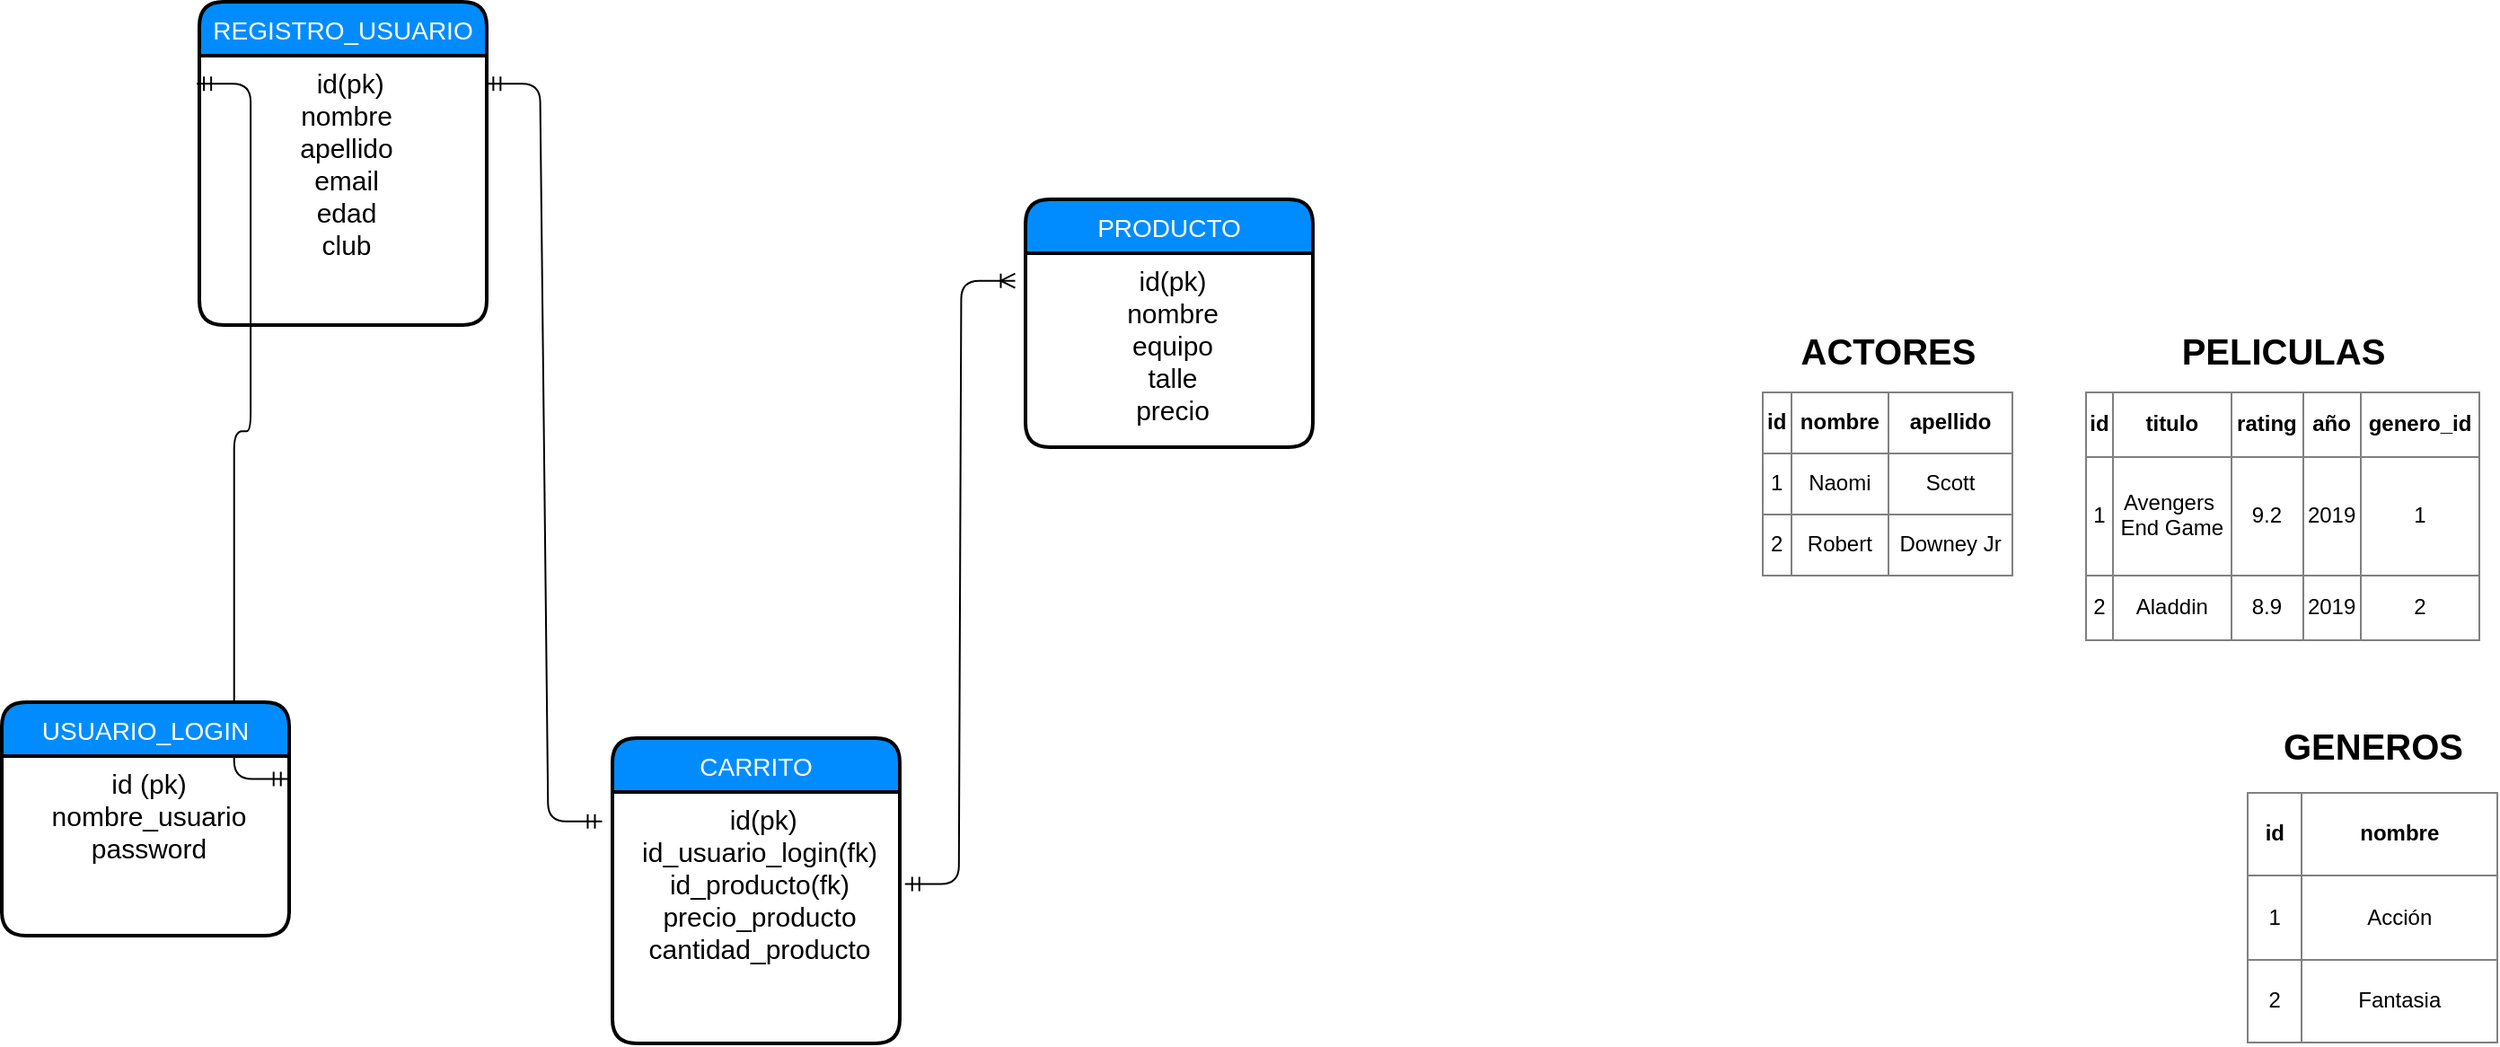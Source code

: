 <mxfile version="13.3.0" type="github"><diagram id="Yw-1eCxRxmnQpLPxHi3x" name="Page-1"><mxGraphModel dx="2771" dy="651" grid="1" gridSize="10" guides="1" tooltips="1" connect="1" arrows="1" fold="1" page="1" pageScale="1" pageWidth="827" pageHeight="1169" math="0" shadow="0"><root><mxCell id="0"/><mxCell id="1" parent="0"/><mxCell id="c_zpKHlLezwUA5MiqHOX-2" value="&lt;table border=&quot;1&quot; width=&quot;100%&quot; style=&quot;width: 100% ; height: 100% ; border-collapse: collapse&quot;&gt;&lt;tbody&gt;&lt;tr&gt;&lt;td align=&quot;center&quot;&gt;&lt;b&gt;id&lt;/b&gt;&lt;/td&gt;&lt;td align=&quot;center&quot;&gt;&lt;b&gt;nombre&lt;/b&gt;&lt;/td&gt;&lt;/tr&gt;&lt;tr&gt;&lt;td align=&quot;center&quot;&gt;1&lt;/td&gt;&lt;td align=&quot;center&quot;&gt;Acción&lt;/td&gt;&lt;/tr&gt;&lt;tr&gt;&lt;td align=&quot;center&quot;&gt;2&lt;/td&gt;&lt;td align=&quot;center&quot;&gt;Fantasia&lt;/td&gt;&lt;/tr&gt;&lt;/tbody&gt;&lt;/table&gt;" style="text;html=1;overflow=fill;rounded=0;glass=0;comic=0;shadow=0;" parent="1" vertex="1"><mxGeometry x="-380" y="610" width="140" height="140" as="geometry"/></mxCell><mxCell id="c_zpKHlLezwUA5MiqHOX-3" value="GENEROS" style="text;html=1;resizable=0;points=[];autosize=1;align=center;verticalAlign=top;spacingTop=-4;fontStyle=1;fontSize=20;" parent="1" vertex="1"><mxGeometry x="-370" y="570" width="120" height="30" as="geometry"/></mxCell><mxCell id="c_zpKHlLezwUA5MiqHOX-4" value="&lt;table border=&quot;1&quot; width=&quot;100%&quot; style=&quot;width: 100% ; height: 100% ; border-collapse: collapse&quot;&gt;&lt;tbody&gt;&lt;tr&gt;&lt;td align=&quot;center&quot;&gt;&lt;b&gt;id&lt;/b&gt;&lt;/td&gt;&lt;td align=&quot;center&quot;&gt;&lt;b&gt;nombre&lt;/b&gt;&lt;/td&gt;&lt;td style=&quot;text-align: center&quot;&gt;&lt;b&gt;apellido&lt;/b&gt;&lt;/td&gt;&lt;/tr&gt;&lt;tr&gt;&lt;td align=&quot;center&quot;&gt;1&lt;/td&gt;&lt;td align=&quot;center&quot;&gt;Naomi&lt;/td&gt;&lt;td style=&quot;text-align: center&quot;&gt;Scott&lt;/td&gt;&lt;/tr&gt;&lt;tr&gt;&lt;td align=&quot;center&quot;&gt;2&lt;/td&gt;&lt;td align=&quot;center&quot;&gt;Robert&lt;/td&gt;&lt;td style=&quot;text-align: center&quot;&gt;Downey Jr&lt;/td&gt;&lt;/tr&gt;&lt;/tbody&gt;&lt;/table&gt;" style="text;html=1;overflow=fill;rounded=0;glass=0;comic=0;shadow=0;" parent="1" vertex="1"><mxGeometry x="-650" y="387" width="140" height="103" as="geometry"/></mxCell><mxCell id="c_zpKHlLezwUA5MiqHOX-5" value="ACTORES" style="text;html=1;resizable=0;points=[];autosize=1;align=center;verticalAlign=top;spacingTop=-4;fontStyle=1;fontSize=20;" parent="1" vertex="1"><mxGeometry x="-635" y="350" width="110" height="30" as="geometry"/></mxCell><mxCell id="c_zpKHlLezwUA5MiqHOX-6" style="edgeStyle=orthogonalEdgeStyle;rounded=0;orthogonalLoop=1;jettySize=auto;html=1;exitX=0.88;exitY=1.038;exitDx=0;exitDy=0;entryX=0;entryY=0.25;entryDx=0;entryDy=0;fontSize=20;strokeColor=none;endArrow=ERoneToMany;endFill=0;startArrow=ERmandOne;startFill=0;exitPerimeter=0;" parent="1" source="c_zpKHlLezwUA5MiqHOX-7" target="c_zpKHlLezwUA5MiqHOX-2" edge="1"><mxGeometry relative="1" as="geometry"><mxPoint x="-904.333" y="514" as="targetPoint"/></mxGeometry></mxCell><mxCell id="c_zpKHlLezwUA5MiqHOX-7" value="&lt;table border=&quot;1&quot; width=&quot;100%&quot; style=&quot;text-align: center ; width: 100% ; height: 100% ; border-collapse: collapse&quot;&gt;&lt;tbody&gt;&lt;tr&gt;&lt;td align=&quot;center&quot;&gt;&lt;b&gt;id&lt;/b&gt;&lt;/td&gt;&lt;td align=&quot;center&quot;&gt;&lt;b&gt;titulo&lt;/b&gt;&lt;/td&gt;&lt;td&gt;&lt;b&gt;rating&lt;/b&gt;&lt;/td&gt;&lt;td style=&quot;text-align: center&quot;&gt;&lt;b&gt;año&lt;/b&gt;&lt;/td&gt;&lt;td&gt;&lt;b&gt;genero_id&lt;/b&gt;&lt;/td&gt;&lt;/tr&gt;&lt;tr&gt;&lt;td align=&quot;center&quot;&gt;1&lt;/td&gt;&lt;td align=&quot;center&quot;&gt;Avengers&amp;nbsp;&lt;br&gt;End Game&lt;/td&gt;&lt;td&gt;9.2&lt;/td&gt;&lt;td style=&quot;text-align: center&quot;&gt;2019&lt;/td&gt;&lt;td&gt;1&lt;/td&gt;&lt;/tr&gt;&lt;tr&gt;&lt;td align=&quot;center&quot;&gt;2&lt;/td&gt;&lt;td align=&quot;center&quot;&gt;Aladdin&lt;/td&gt;&lt;td&gt;8.9&lt;/td&gt;&lt;td style=&quot;text-align: center&quot;&gt;2019&lt;/td&gt;&lt;td&gt;2&lt;/td&gt;&lt;/tr&gt;&lt;/tbody&gt;&lt;/table&gt;" style="text;html=1;overflow=fill;rounded=0;glass=0;comic=0;shadow=0;" parent="1" vertex="1"><mxGeometry x="-470" y="387" width="220" height="139" as="geometry"/></mxCell><mxCell id="c_zpKHlLezwUA5MiqHOX-8" value="PELICULAS" style="text;html=1;resizable=0;points=[];autosize=1;align=center;verticalAlign=top;spacingTop=-4;fontStyle=1;fontSize=20;" parent="1" vertex="1"><mxGeometry x="-425" y="350" width="130" height="30" as="geometry"/></mxCell><mxCell id="LkzQ9i4-0OoYwe59W9Vg-1" style="edgeStyle=orthogonalEdgeStyle;rounded=0;orthogonalLoop=1;jettySize=auto;html=1;exitX=0;exitY=0.5;exitDx=0;exitDy=0;entryX=0.5;entryY=1;entryDx=0;entryDy=0;startArrow=ERmandOne;startFill=0;endArrow=ERoneToMany;endFill=0;fontColor=#FF0000;" parent="1" source="LkzQ9i4-0OoYwe59W9Vg-2" edge="1"><mxGeometry relative="1" as="geometry"><mxPoint x="-540" y="1071" as="targetPoint"/></mxGeometry></mxCell><mxCell id="LkzQ9i4-0OoYwe59W9Vg-4" style="edgeStyle=orthogonalEdgeStyle;rounded=0;orthogonalLoop=1;jettySize=auto;html=1;exitX=1;exitY=0.25;exitDx=0;exitDy=0;entryX=0;entryY=0.25;entryDx=0;entryDy=0;startArrow=ERmandOne;startFill=0;endArrow=ERoneToMany;endFill=0;fontColor=#FF0000;" parent="1" target="LkzQ9i4-0OoYwe59W9Vg-10" edge="1"><mxGeometry relative="1" as="geometry"><mxPoint x="-1150" y="1001" as="sourcePoint"/></mxGeometry></mxCell><mxCell id="LkzQ9i4-0OoYwe59W9Vg-7" style="edgeStyle=orthogonalEdgeStyle;rounded=0;orthogonalLoop=1;jettySize=auto;html=1;exitX=0;exitY=0.5;exitDx=0;exitDy=0;entryX=1;entryY=0.25;entryDx=0;entryDy=0;startArrow=ERmandOne;startFill=0;endArrow=ERoneToMany;endFill=0;fontColor=#FF0000;" parent="1" source="LkzQ9i4-0OoYwe59W9Vg-8" edge="1"><mxGeometry relative="1" as="geometry"><mxPoint x="-785" y="1001" as="targetPoint"/></mxGeometry></mxCell><mxCell id="y0MQgYIqjl0SMi680mMG-7" value="" style="edgeStyle=entityRelationEdgeStyle;fontSize=12;html=1;endArrow=ERmandOne;startArrow=ERmandOne;entryX=-0.009;entryY=0.104;entryDx=0;entryDy=0;entryPerimeter=0;exitX=0.996;exitY=0.127;exitDx=0;exitDy=0;exitPerimeter=0;" edge="1" parent="1" source="c_zpKHlLezwUA5MiqHOX-14" target="c_zpKHlLezwUA5MiqHOX-12"><mxGeometry width="100" height="100" relative="1" as="geometry"><mxPoint x="-1470" y="570" as="sourcePoint"/><mxPoint x="-1350" y="390" as="targetPoint"/></mxGeometry></mxCell><mxCell id="c_zpKHlLezwUA5MiqHOX-11" value="REGISTRO_USUARIO" style="swimlane;childLayout=stackLayout;horizontal=1;startSize=30;horizontalStack=0;fillColor=#008cff;fontColor=#FFFFFF;rounded=1;fontSize=14;fontStyle=0;strokeWidth=2;resizeParent=0;resizeLast=1;shadow=0;dashed=0;align=center;glass=0;comic=0;" parent="1" vertex="1"><mxGeometry x="-1520" y="170" width="160" height="180" as="geometry"/></mxCell><mxCell id="c_zpKHlLezwUA5MiqHOX-12" value=" id(pk)&#10;nombre&#10;apellido&#10;email&#10;edad&#10;club&#10;" style="align=center;strokeColor=none;fillColor=none;spacingLeft=4;fontSize=15;verticalAlign=top;resizable=0;rotatable=0;part=1;" parent="c_zpKHlLezwUA5MiqHOX-11" vertex="1"><mxGeometry y="30" width="160" height="150" as="geometry"/></mxCell><mxCell id="y0MQgYIqjl0SMi680mMG-9" value="" style="edgeStyle=entityRelationEdgeStyle;fontSize=12;html=1;endArrow=ERmandOne;startArrow=ERmandOne;exitX=0.998;exitY=0.104;exitDx=0;exitDy=0;exitPerimeter=0;entryX=-0.036;entryY=0.117;entryDx=0;entryDy=0;entryPerimeter=0;" edge="1" parent="1" source="c_zpKHlLezwUA5MiqHOX-12" target="c_zpKHlLezwUA5MiqHOX-22"><mxGeometry width="100" height="100" relative="1" as="geometry"><mxPoint x="-1280" y="490" as="sourcePoint"/><mxPoint x="-1250" y="230" as="targetPoint"/></mxGeometry></mxCell><mxCell id="c_zpKHlLezwUA5MiqHOX-21" value="CARRITO" style="swimlane;childLayout=stackLayout;horizontal=1;startSize=30;horizontalStack=0;fillColor=#008cff;fontColor=#FFFFFF;rounded=1;fontSize=14;fontStyle=0;strokeWidth=2;resizeParent=0;resizeLast=1;shadow=0;dashed=0;align=center;glass=0;comic=0;" parent="1" vertex="1"><mxGeometry x="-1290" y="580" width="160" height="170" as="geometry"/></mxCell><mxCell id="c_zpKHlLezwUA5MiqHOX-22" value=" id(pk)&#10;id_usuario_login(fk)&#10;id_producto(fk)&#10;precio_producto&#10;cantidad_producto&#10;" style="align=center;strokeColor=none;fillColor=none;spacingLeft=4;fontSize=15;verticalAlign=top;resizable=0;rotatable=0;part=1;" parent="c_zpKHlLezwUA5MiqHOX-21" vertex="1"><mxGeometry y="30" width="160" height="140" as="geometry"/></mxCell><mxCell id="y0MQgYIqjl0SMi680mMG-10" value="" style="edgeStyle=entityRelationEdgeStyle;fontSize=12;html=1;endArrow=ERoneToMany;startArrow=ERmandOne;exitX=1.018;exitY=0.366;exitDx=0;exitDy=0;exitPerimeter=0;entryX=-0.036;entryY=0.142;entryDx=0;entryDy=0;entryPerimeter=0;" edge="1" parent="1" source="c_zpKHlLezwUA5MiqHOX-22" target="c_zpKHlLezwUA5MiqHOX-10"><mxGeometry width="100" height="100" relative="1" as="geometry"><mxPoint x="-1280" y="490" as="sourcePoint"/><mxPoint x="-1180" y="390" as="targetPoint"/></mxGeometry></mxCell><mxCell id="c_zpKHlLezwUA5MiqHOX-9" value="PRODUCTO" style="swimlane;childLayout=stackLayout;horizontal=1;startSize=30;horizontalStack=0;fillColor=#008cff;fontColor=#FFFFFF;rounded=1;fontSize=14;fontStyle=0;strokeWidth=2;resizeParent=0;resizeLast=1;shadow=0;dashed=0;align=center;glass=0;comic=0;" parent="1" vertex="1"><mxGeometry x="-1060" y="280" width="160" height="138" as="geometry"/></mxCell><mxCell id="c_zpKHlLezwUA5MiqHOX-10" value="id(pk)&#10;nombre&#10;equipo&#10;talle&#10;precio" style="align=center;strokeColor=none;fillColor=none;spacingLeft=4;fontSize=15;verticalAlign=top;resizable=0;rotatable=0;part=1;" parent="c_zpKHlLezwUA5MiqHOX-9" vertex="1"><mxGeometry y="30" width="160" height="108" as="geometry"/></mxCell><mxCell id="c_zpKHlLezwUA5MiqHOX-13" value="USUARIO_LOGIN" style="swimlane;childLayout=stackLayout;horizontal=1;startSize=30;horizontalStack=0;fillColor=#008cff;fontColor=#FFFFFF;rounded=1;fontSize=14;fontStyle=0;strokeWidth=2;resizeParent=0;resizeLast=1;shadow=0;dashed=0;align=center;glass=0;comic=0;" parent="1" vertex="1"><mxGeometry x="-1630" y="560" width="160" height="130" as="geometry"/></mxCell><mxCell id="c_zpKHlLezwUA5MiqHOX-14" value="id (pk)&#10;nombre_usuario&#10;password&#10;" style="align=center;strokeColor=none;fillColor=none;spacingLeft=4;fontSize=15;verticalAlign=top;resizable=0;rotatable=0;part=1;" parent="c_zpKHlLezwUA5MiqHOX-13" vertex="1"><mxGeometry y="30" width="160" height="100" as="geometry"/></mxCell></root></mxGraphModel></diagram></mxfile>